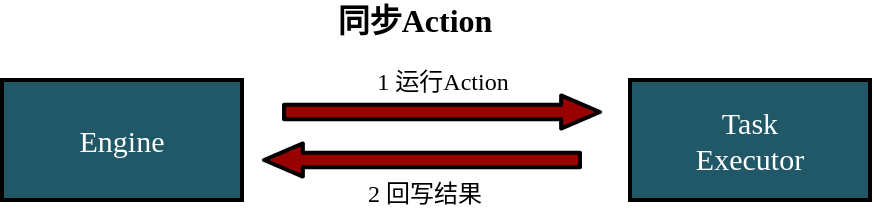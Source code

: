 <mxfile version="13.7.2" type="github">
  <diagram id="7O_S_j63eSMlsEh8bwZn" name="Page-1">
    <mxGraphModel dx="539" dy="329" grid="1" gridSize="10" guides="1" tooltips="1" connect="1" arrows="1" fold="1" page="1" pageScale="1" pageWidth="827" pageHeight="1169" math="0" shadow="0">
      <root>
        <mxCell id="0" />
        <mxCell id="1" parent="0" />
        <mxCell id="RjFYXqnn6Na-EKFTK0lm-1" value="Engine" style="rounded=0;whiteSpace=wrap;html=1;strokeWidth=2;fillColor=#205867;fontColor=#FFFFFF;fontFamily=Lucida Console;fontSize=15;labelBorderColor=none;labelBackgroundColor=none;" vertex="1" parent="1">
          <mxGeometry x="100" y="100" width="120" height="60" as="geometry" />
        </mxCell>
        <mxCell id="RjFYXqnn6Na-EKFTK0lm-2" value="" style="shape=flexArrow;endArrow=classic;html=1;width=6.286;endSize=5.811;endWidth=7.265;fillColor=#990000;strokeWidth=2;" edge="1" parent="1">
          <mxGeometry width="50" height="50" relative="1" as="geometry">
            <mxPoint x="240" y="116" as="sourcePoint" />
            <mxPoint x="400" y="116" as="targetPoint" />
          </mxGeometry>
        </mxCell>
        <mxCell id="RjFYXqnn6Na-EKFTK0lm-6" value="1 运行Action" style="edgeLabel;html=1;align=center;verticalAlign=middle;resizable=0;points=[];fontSize=12;fontFamily=Lucida Console;labelBackgroundColor=none;" vertex="1" connectable="0" parent="RjFYXqnn6Na-EKFTK0lm-2">
          <mxGeometry x="-0.234" y="4" relative="1" as="geometry">
            <mxPoint x="17.86" y="-11" as="offset" />
          </mxGeometry>
        </mxCell>
        <mxCell id="RjFYXqnn6Na-EKFTK0lm-3" value="Task&lt;br style=&quot;font-size: 15px;&quot;&gt;Executor" style="rounded=0;whiteSpace=wrap;html=1;strokeWidth=2;fontSize=15;fontFamily=Lucida Console;fontColor=#FFFFFF;fillColor=#205867;" vertex="1" parent="1">
          <mxGeometry x="414" y="100" width="120" height="60" as="geometry" />
        </mxCell>
        <mxCell id="RjFYXqnn6Na-EKFTK0lm-13" value="" style="shape=flexArrow;endArrow=classic;html=1;width=6.286;endSize=5.811;endWidth=7.265;fillColor=#990000;strokeWidth=2;" edge="1" parent="1">
          <mxGeometry width="50" height="50" relative="1" as="geometry">
            <mxPoint x="390" y="140" as="sourcePoint" />
            <mxPoint x="230" y="140" as="targetPoint" />
          </mxGeometry>
        </mxCell>
        <mxCell id="RjFYXqnn6Na-EKFTK0lm-14" value="2 回写结果" style="edgeLabel;html=1;align=center;verticalAlign=middle;resizable=0;points=[];fontSize=12;fontFamily=Lucida Console;labelBackgroundColor=none;" vertex="1" connectable="0" parent="RjFYXqnn6Na-EKFTK0lm-13">
          <mxGeometry x="-0.234" y="4" relative="1" as="geometry">
            <mxPoint x="-17.86" y="13" as="offset" />
          </mxGeometry>
        </mxCell>
        <mxCell id="RjFYXqnn6Na-EKFTK0lm-15" value="&lt;font style=&quot;font-size: 16px&quot;&gt;&lt;b&gt;同步Action&lt;/b&gt;&lt;/font&gt;" style="text;html=1;resizable=0;autosize=1;align=center;verticalAlign=middle;points=[];fillColor=none;strokeColor=none;rounded=0;labelBackgroundColor=none;fontFamily=Verdana;fontSize=12;fontColor=#000000;" vertex="1" parent="1">
          <mxGeometry x="256" y="60" width="100" height="20" as="geometry" />
        </mxCell>
      </root>
    </mxGraphModel>
  </diagram>
</mxfile>

